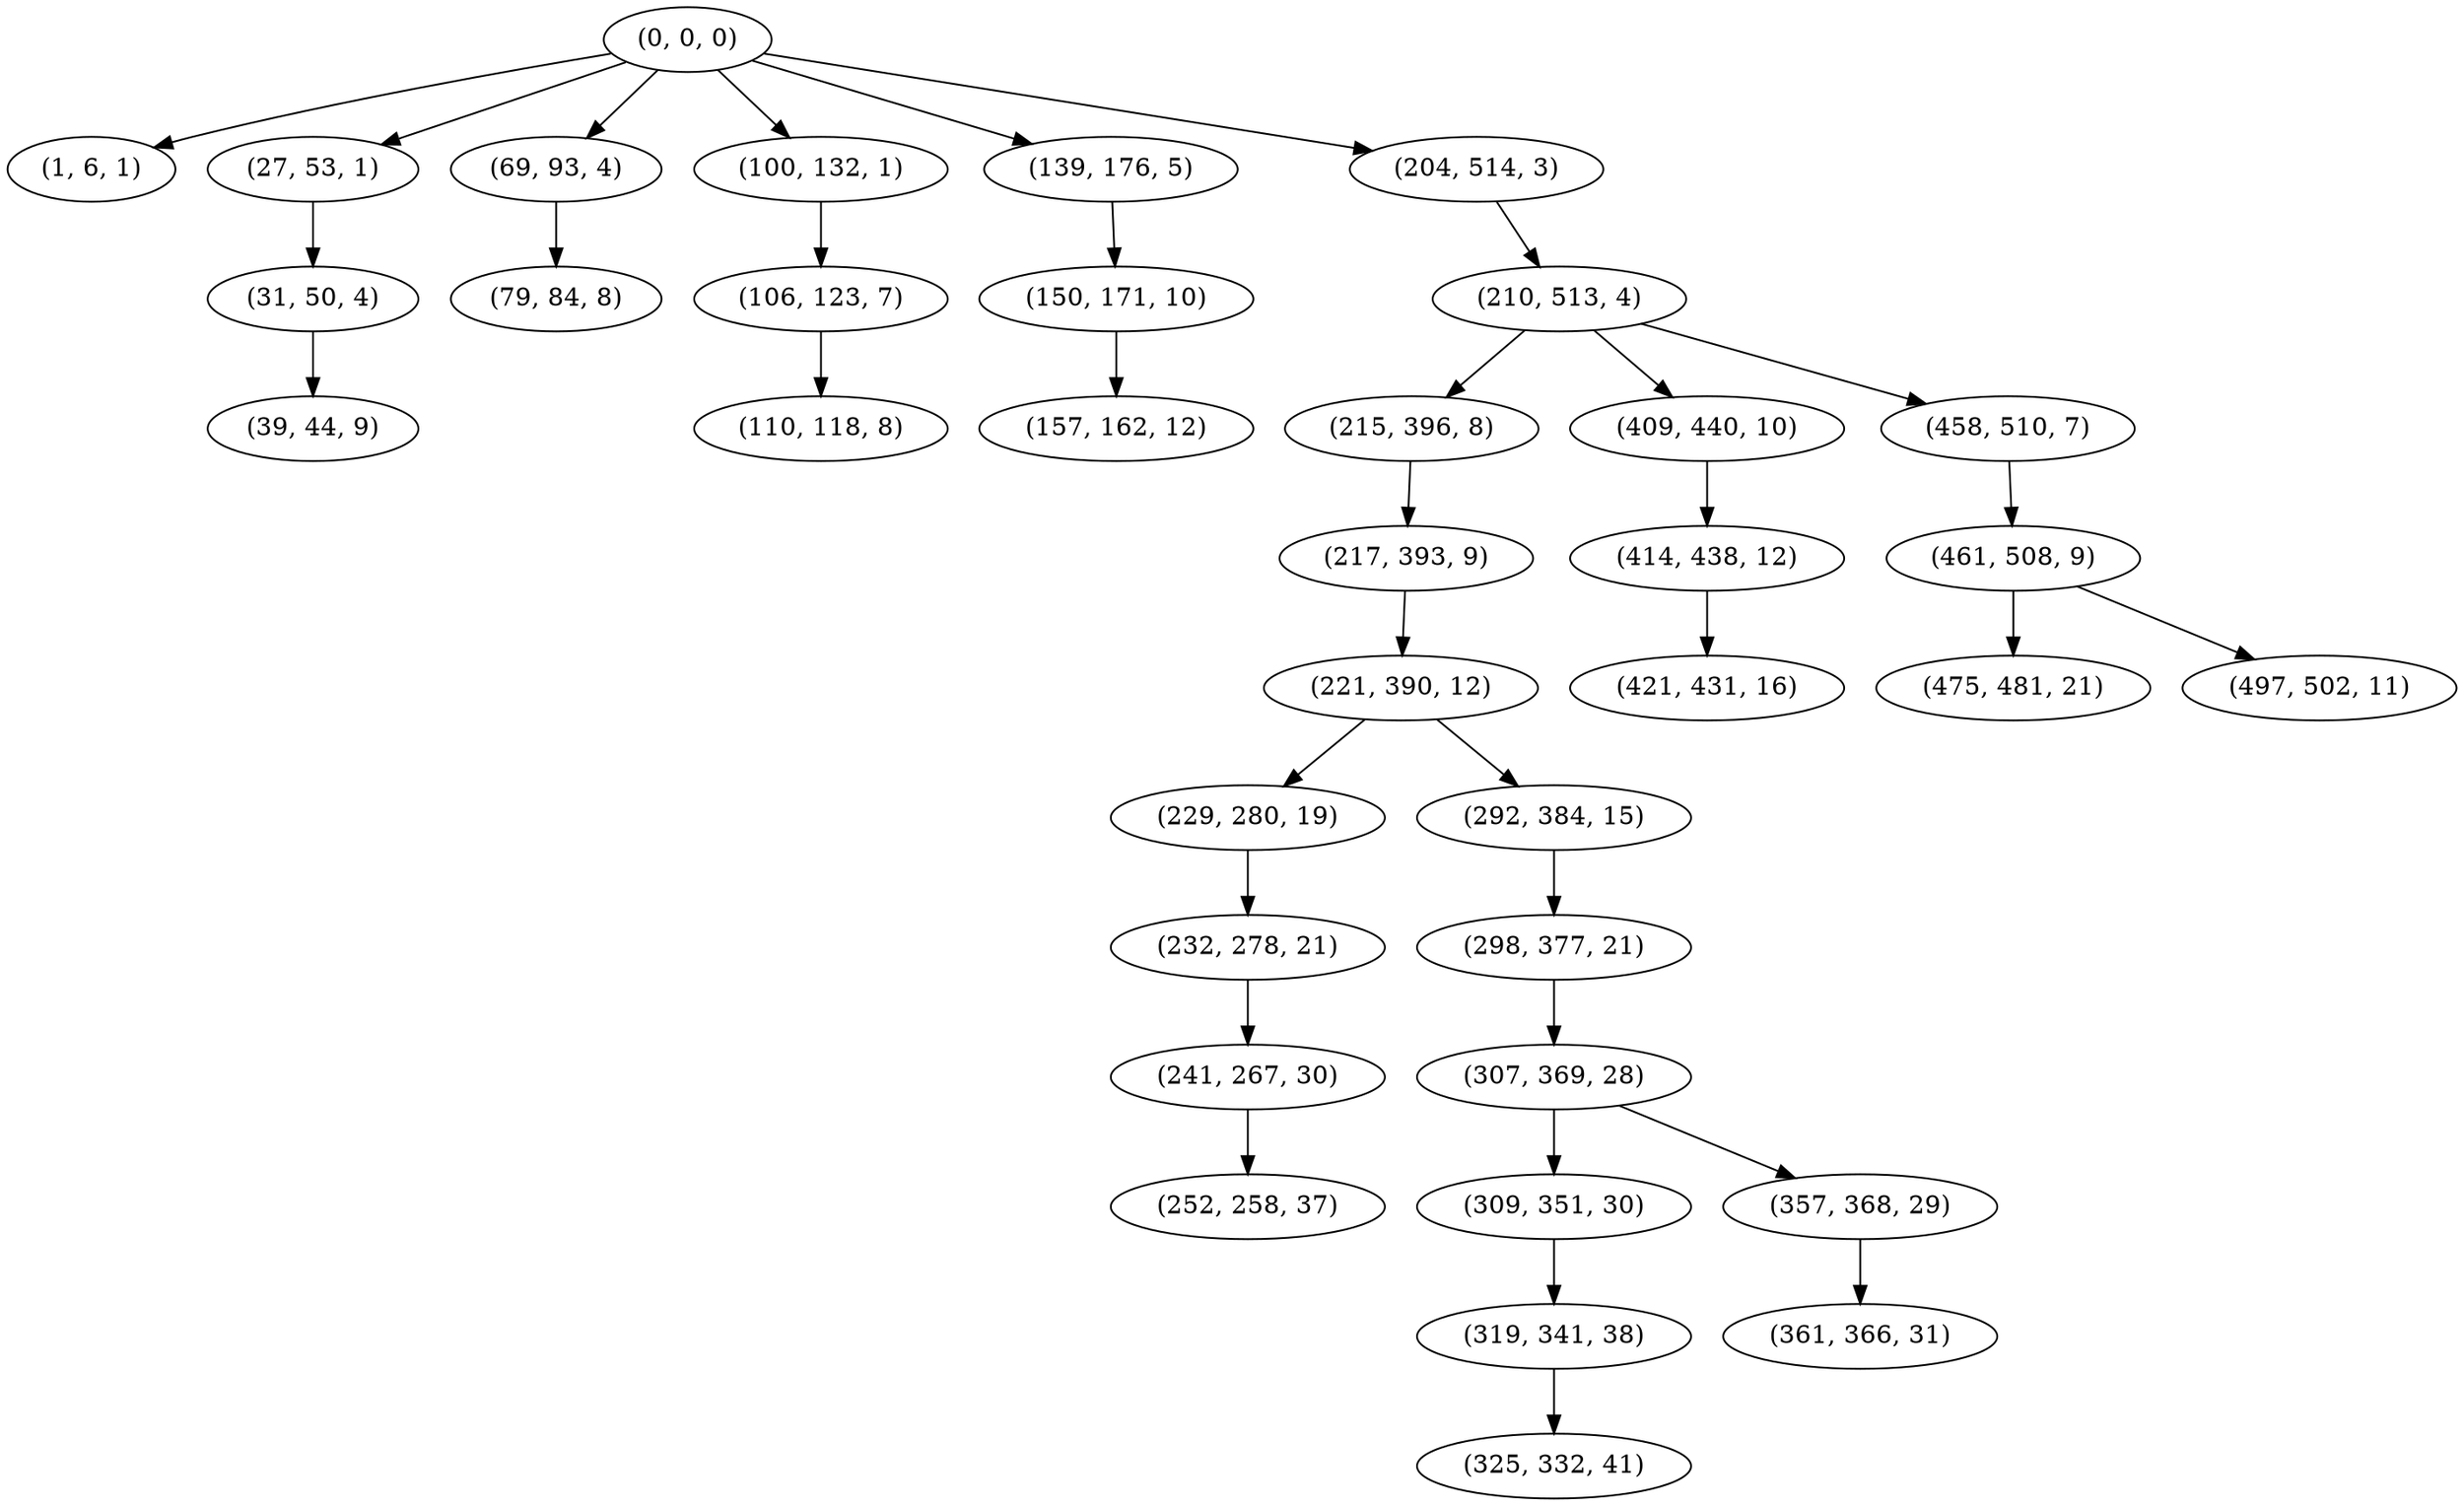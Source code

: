 digraph tree {
    "(0, 0, 0)";
    "(1, 6, 1)";
    "(27, 53, 1)";
    "(31, 50, 4)";
    "(39, 44, 9)";
    "(69, 93, 4)";
    "(79, 84, 8)";
    "(100, 132, 1)";
    "(106, 123, 7)";
    "(110, 118, 8)";
    "(139, 176, 5)";
    "(150, 171, 10)";
    "(157, 162, 12)";
    "(204, 514, 3)";
    "(210, 513, 4)";
    "(215, 396, 8)";
    "(217, 393, 9)";
    "(221, 390, 12)";
    "(229, 280, 19)";
    "(232, 278, 21)";
    "(241, 267, 30)";
    "(252, 258, 37)";
    "(292, 384, 15)";
    "(298, 377, 21)";
    "(307, 369, 28)";
    "(309, 351, 30)";
    "(319, 341, 38)";
    "(325, 332, 41)";
    "(357, 368, 29)";
    "(361, 366, 31)";
    "(409, 440, 10)";
    "(414, 438, 12)";
    "(421, 431, 16)";
    "(458, 510, 7)";
    "(461, 508, 9)";
    "(475, 481, 21)";
    "(497, 502, 11)";
    "(0, 0, 0)" -> "(1, 6, 1)";
    "(0, 0, 0)" -> "(27, 53, 1)";
    "(0, 0, 0)" -> "(69, 93, 4)";
    "(0, 0, 0)" -> "(100, 132, 1)";
    "(0, 0, 0)" -> "(139, 176, 5)";
    "(0, 0, 0)" -> "(204, 514, 3)";
    "(27, 53, 1)" -> "(31, 50, 4)";
    "(31, 50, 4)" -> "(39, 44, 9)";
    "(69, 93, 4)" -> "(79, 84, 8)";
    "(100, 132, 1)" -> "(106, 123, 7)";
    "(106, 123, 7)" -> "(110, 118, 8)";
    "(139, 176, 5)" -> "(150, 171, 10)";
    "(150, 171, 10)" -> "(157, 162, 12)";
    "(204, 514, 3)" -> "(210, 513, 4)";
    "(210, 513, 4)" -> "(215, 396, 8)";
    "(210, 513, 4)" -> "(409, 440, 10)";
    "(210, 513, 4)" -> "(458, 510, 7)";
    "(215, 396, 8)" -> "(217, 393, 9)";
    "(217, 393, 9)" -> "(221, 390, 12)";
    "(221, 390, 12)" -> "(229, 280, 19)";
    "(221, 390, 12)" -> "(292, 384, 15)";
    "(229, 280, 19)" -> "(232, 278, 21)";
    "(232, 278, 21)" -> "(241, 267, 30)";
    "(241, 267, 30)" -> "(252, 258, 37)";
    "(292, 384, 15)" -> "(298, 377, 21)";
    "(298, 377, 21)" -> "(307, 369, 28)";
    "(307, 369, 28)" -> "(309, 351, 30)";
    "(307, 369, 28)" -> "(357, 368, 29)";
    "(309, 351, 30)" -> "(319, 341, 38)";
    "(319, 341, 38)" -> "(325, 332, 41)";
    "(357, 368, 29)" -> "(361, 366, 31)";
    "(409, 440, 10)" -> "(414, 438, 12)";
    "(414, 438, 12)" -> "(421, 431, 16)";
    "(458, 510, 7)" -> "(461, 508, 9)";
    "(461, 508, 9)" -> "(475, 481, 21)";
    "(461, 508, 9)" -> "(497, 502, 11)";
}
